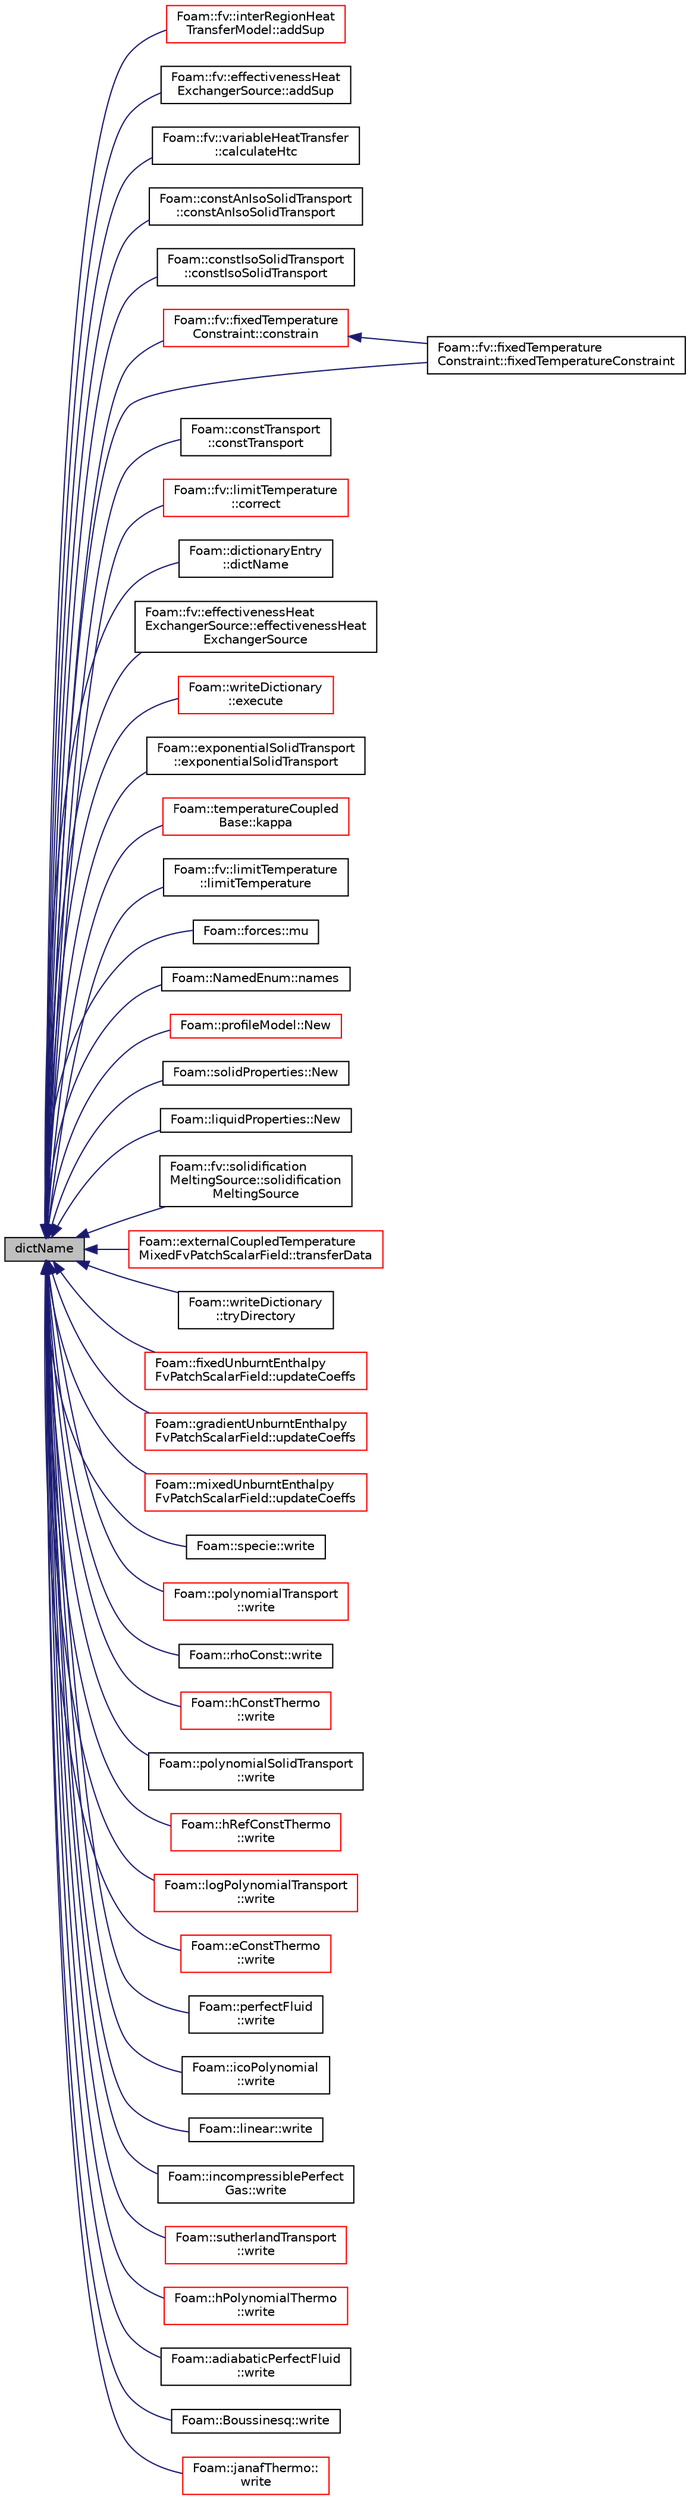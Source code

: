digraph "dictName"
{
  bgcolor="transparent";
  edge [fontname="Helvetica",fontsize="10",labelfontname="Helvetica",labelfontsize="10"];
  node [fontname="Helvetica",fontsize="10",shape=record];
  rankdir="LR";
  Node1 [label="dictName",height=0.2,width=0.4,color="black", fillcolor="grey75", style="filled", fontcolor="black"];
  Node1 -> Node2 [dir="back",color="midnightblue",fontsize="10",style="solid",fontname="Helvetica"];
  Node2 [label="Foam::fv::interRegionHeat\lTransferModel::addSup",height=0.2,width=0.4,color="red",URL="$a01165.html#a9c3a3fc9e70c143a42b667f4c9485ec3",tooltip="Source term to energy equation. "];
  Node1 -> Node3 [dir="back",color="midnightblue",fontsize="10",style="solid",fontname="Helvetica"];
  Node3 [label="Foam::fv::effectivenessHeat\lExchangerSource::addSup",height=0.2,width=0.4,color="black",URL="$a00623.html#a42e5220cac26493394efed2c2c8b4ccd",tooltip="Scalar. "];
  Node1 -> Node4 [dir="back",color="midnightblue",fontsize="10",style="solid",fontname="Helvetica"];
  Node4 [label="Foam::fv::variableHeatTransfer\l::calculateHtc",height=0.2,width=0.4,color="black",URL="$a02802.html#ad1e0eb55111b46476f96087eb6869bf6",tooltip="Calculate the heat transfer coefficient. "];
  Node1 -> Node5 [dir="back",color="midnightblue",fontsize="10",style="solid",fontname="Helvetica"];
  Node5 [label="Foam::constAnIsoSolidTransport\l::constAnIsoSolidTransport",height=0.2,width=0.4,color="black",URL="$a00355.html#a64979ecc33cab96c816a69513e8f16b4",tooltip="Construct from dictionary. "];
  Node1 -> Node6 [dir="back",color="midnightblue",fontsize="10",style="solid",fontname="Helvetica"];
  Node6 [label="Foam::constIsoSolidTransport\l::constIsoSolidTransport",height=0.2,width=0.4,color="black",URL="$a00392.html#a9a579ac37a66672206b164b7cce7b5a8",tooltip="Construct from Istream. "];
  Node1 -> Node7 [dir="back",color="midnightblue",fontsize="10",style="solid",fontname="Helvetica"];
  Node7 [label="Foam::fv::fixedTemperature\lConstraint::constrain",height=0.2,width=0.4,color="red",URL="$a00835.html#a76b47d7908537fd4ab0b3d6caf4cb140",tooltip="Constrain energy equation to fix the temperature. "];
  Node7 -> Node8 [dir="back",color="midnightblue",fontsize="10",style="solid",fontname="Helvetica"];
  Node8 [label="Foam::fv::fixedTemperature\lConstraint::fixedTemperatureConstraint",height=0.2,width=0.4,color="black",URL="$a00835.html#a5140d0ad6f0c3f3cc11765d26b4b91c6",tooltip="Construct from components. "];
  Node1 -> Node9 [dir="back",color="midnightblue",fontsize="10",style="solid",fontname="Helvetica"];
  Node9 [label="Foam::constTransport\l::constTransport",height=0.2,width=0.4,color="black",URL="$a00395.html#a82f6d2852c01dadf31823085c94ab7fd",tooltip="Construct from dictionary. "];
  Node1 -> Node10 [dir="back",color="midnightblue",fontsize="10",style="solid",fontname="Helvetica"];
  Node10 [label="Foam::fv::limitTemperature\l::correct",height=0.2,width=0.4,color="red",URL="$a01327.html#ab413c9f63cec07b4f4a71580fe00a632",tooltip="Correct the energy field. "];
  Node1 -> Node11 [dir="back",color="midnightblue",fontsize="10",style="solid",fontname="Helvetica"];
  Node11 [label="Foam::dictionaryEntry\l::dictName",height=0.2,width=0.4,color="black",URL="$a00526.html#a0c0f7c5d75947353dc8dc6cbe4df98ea",tooltip="Return the local dictionary name (final part of scoped name) "];
  Node1 -> Node12 [dir="back",color="midnightblue",fontsize="10",style="solid",fontname="Helvetica"];
  Node12 [label="Foam::fv::effectivenessHeat\lExchangerSource::effectivenessHeat\lExchangerSource",height=0.2,width=0.4,color="black",URL="$a00623.html#ab70beb47d666047f9d0aff466bc02e73",tooltip="Construct from components. "];
  Node1 -> Node13 [dir="back",color="midnightblue",fontsize="10",style="solid",fontname="Helvetica"];
  Node13 [label="Foam::writeDictionary\l::execute",height=0.2,width=0.4,color="red",URL="$a02890.html#a61af3e60b94ae3e748f6fbac1e794af7",tooltip="Execute, currently does nothing. "];
  Node1 -> Node14 [dir="back",color="midnightblue",fontsize="10",style="solid",fontname="Helvetica"];
  Node14 [label="Foam::exponentialSolidTransport\l::exponentialSolidTransport",height=0.2,width=0.4,color="black",URL="$a00694.html#a188db68a4841f096accf11b9d411ff07",tooltip="Construct from dictionary. "];
  Node1 -> Node8 [dir="back",color="midnightblue",fontsize="10",style="solid",fontname="Helvetica"];
  Node1 -> Node15 [dir="back",color="midnightblue",fontsize="10",style="solid",fontname="Helvetica"];
  Node15 [label="Foam::temperatureCoupled\lBase::kappa",height=0.2,width=0.4,color="red",URL="$a02573.html#a27f7eb60b12da7ce5742958e36252898",tooltip="Given patch temperature calculate corresponding K field. "];
  Node1 -> Node16 [dir="back",color="midnightblue",fontsize="10",style="solid",fontname="Helvetica"];
  Node16 [label="Foam::fv::limitTemperature\l::limitTemperature",height=0.2,width=0.4,color="black",URL="$a01327.html#a8a3221fc200338b09ec3d01c6a36cfc2",tooltip="Construct from components. "];
  Node1 -> Node17 [dir="back",color="midnightblue",fontsize="10",style="solid",fontname="Helvetica"];
  Node17 [label="Foam::forces::mu",height=0.2,width=0.4,color="black",URL="$a00856.html#ade8fb1431336c11c1314fc324691128f",tooltip="Dynamic viscosity field. "];
  Node1 -> Node18 [dir="back",color="midnightblue",fontsize="10",style="solid",fontname="Helvetica"];
  Node18 [label="Foam::NamedEnum::names",height=0.2,width=0.4,color="black",URL="$a01572.html#a7350da3a0edd92cd11e6c479c9967dc8"];
  Node1 -> Node19 [dir="back",color="midnightblue",fontsize="10",style="solid",fontname="Helvetica"];
  Node19 [label="Foam::profileModel::New",height=0.2,width=0.4,color="red",URL="$a02008.html#ae556255d53d2ffe84e154d1205a2f7a5",tooltip="Return a reference to the selected fvOption model. "];
  Node1 -> Node20 [dir="back",color="midnightblue",fontsize="10",style="solid",fontname="Helvetica"];
  Node20 [label="Foam::solidProperties::New",height=0.2,width=0.4,color="black",URL="$a02383.html#a6c6b504a35b769611294632fb557401f",tooltip="Return a pointer to a new solidProperties created from dictionary. "];
  Node1 -> Node21 [dir="back",color="midnightblue",fontsize="10",style="solid",fontname="Helvetica"];
  Node21 [label="Foam::liquidProperties::New",height=0.2,width=0.4,color="black",URL="$a01362.html#adb99f56946c927dc4bdb651275340f61",tooltip="Return a pointer to a new liquidProperties created from dictionary. "];
  Node1 -> Node22 [dir="back",color="midnightblue",fontsize="10",style="solid",fontname="Helvetica"];
  Node22 [label="Foam::fv::solidification\lMeltingSource::solidification\lMeltingSource",height=0.2,width=0.4,color="black",URL="$a02379.html#a10534420c378499d12763983dfc41687",tooltip="Construct from explicit source name and mesh. "];
  Node1 -> Node23 [dir="back",color="midnightblue",fontsize="10",style="solid",fontname="Helvetica"];
  Node23 [label="Foam::externalCoupledTemperature\lMixedFvPatchScalarField::transferData",height=0.2,width=0.4,color="red",URL="$a00707.html#a0b1b3cb36932ce3499b0f68b6172d183",tooltip="Transfer data for external source. "];
  Node1 -> Node24 [dir="back",color="midnightblue",fontsize="10",style="solid",fontname="Helvetica"];
  Node24 [label="Foam::writeDictionary\l::tryDirectory",height=0.2,width=0.4,color="black",URL="$a02890.html#a113e00641d54672c81a440cfcb170ce2",tooltip="Helper function to write the dictionary if found at location. "];
  Node1 -> Node25 [dir="back",color="midnightblue",fontsize="10",style="solid",fontname="Helvetica"];
  Node25 [label="Foam::fixedUnburntEnthalpy\lFvPatchScalarField::updateCoeffs",height=0.2,width=0.4,color="red",URL="$a00837.html#a7e24eafac629d3733181cd942d4c902f",tooltip="Update the coefficients associated with the patch field. "];
  Node1 -> Node26 [dir="back",color="midnightblue",fontsize="10",style="solid",fontname="Helvetica"];
  Node26 [label="Foam::gradientUnburntEnthalpy\lFvPatchScalarField::updateCoeffs",height=0.2,width=0.4,color="red",URL="$a00942.html#a7e24eafac629d3733181cd942d4c902f",tooltip="Update the coefficients associated with the patch field. "];
  Node1 -> Node27 [dir="back",color="midnightblue",fontsize="10",style="solid",fontname="Helvetica"];
  Node27 [label="Foam::mixedUnburntEnthalpy\lFvPatchScalarField::updateCoeffs",height=0.2,width=0.4,color="red",URL="$a01518.html#a7e24eafac629d3733181cd942d4c902f",tooltip="Update the coefficients associated with the patch field. "];
  Node1 -> Node28 [dir="back",color="midnightblue",fontsize="10",style="solid",fontname="Helvetica"];
  Node28 [label="Foam::specie::write",height=0.2,width=0.4,color="black",URL="$a02400.html#a4bc86b48333705e13add9de0db8eebd3",tooltip="Write to Ostream. "];
  Node1 -> Node29 [dir="back",color="midnightblue",fontsize="10",style="solid",fontname="Helvetica"];
  Node29 [label="Foam::polynomialTransport\l::write",height=0.2,width=0.4,color="red",URL="$a01938.html#a4bc86b48333705e13add9de0db8eebd3",tooltip="Write to Ostream. "];
  Node1 -> Node30 [dir="back",color="midnightblue",fontsize="10",style="solid",fontname="Helvetica"];
  Node30 [label="Foam::rhoConst::write",height=0.2,width=0.4,color="black",URL="$a02203.html#a4bc86b48333705e13add9de0db8eebd3",tooltip="Write to Ostream. "];
  Node1 -> Node31 [dir="back",color="midnightblue",fontsize="10",style="solid",fontname="Helvetica"];
  Node31 [label="Foam::hConstThermo\l::write",height=0.2,width=0.4,color="red",URL="$a00988.html#a4bc86b48333705e13add9de0db8eebd3",tooltip="Write to Ostream. "];
  Node1 -> Node32 [dir="back",color="midnightblue",fontsize="10",style="solid",fontname="Helvetica"];
  Node32 [label="Foam::polynomialSolidTransport\l::write",height=0.2,width=0.4,color="black",URL="$a01937.html#a4bc86b48333705e13add9de0db8eebd3",tooltip="Write to Ostream. "];
  Node1 -> Node33 [dir="back",color="midnightblue",fontsize="10",style="solid",fontname="Helvetica"];
  Node33 [label="Foam::hRefConstThermo\l::write",height=0.2,width=0.4,color="red",URL="$a01017.html#a4bc86b48333705e13add9de0db8eebd3",tooltip="Write to Ostream. "];
  Node1 -> Node34 [dir="back",color="midnightblue",fontsize="10",style="solid",fontname="Helvetica"];
  Node34 [label="Foam::logPolynomialTransport\l::write",height=0.2,width=0.4,color="red",URL="$a01382.html#a4bc86b48333705e13add9de0db8eebd3",tooltip="Write to Ostream. "];
  Node1 -> Node35 [dir="back",color="midnightblue",fontsize="10",style="solid",fontname="Helvetica"];
  Node35 [label="Foam::eConstThermo\l::write",height=0.2,width=0.4,color="red",URL="$a00609.html#a4bc86b48333705e13add9de0db8eebd3",tooltip="Write to Ostream. "];
  Node1 -> Node36 [dir="back",color="midnightblue",fontsize="10",style="solid",fontname="Helvetica"];
  Node36 [label="Foam::perfectFluid\l::write",height=0.2,width=0.4,color="black",URL="$a01834.html#a4bc86b48333705e13add9de0db8eebd3",tooltip="Write to Ostream. "];
  Node1 -> Node37 [dir="back",color="midnightblue",fontsize="10",style="solid",fontname="Helvetica"];
  Node37 [label="Foam::icoPolynomial\l::write",height=0.2,width=0.4,color="black",URL="$a01027.html#a4bc86b48333705e13add9de0db8eebd3",tooltip="Write to Ostream. "];
  Node1 -> Node38 [dir="back",color="midnightblue",fontsize="10",style="solid",fontname="Helvetica"];
  Node38 [label="Foam::linear::write",height=0.2,width=0.4,color="black",URL="$a01335.html#a4bc86b48333705e13add9de0db8eebd3",tooltip="Write to Ostream. "];
  Node1 -> Node39 [dir="back",color="midnightblue",fontsize="10",style="solid",fontname="Helvetica"];
  Node39 [label="Foam::incompressiblePerfect\lGas::write",height=0.2,width=0.4,color="black",URL="$a01047.html#a4bc86b48333705e13add9de0db8eebd3",tooltip="Write to Ostream. "];
  Node1 -> Node40 [dir="back",color="midnightblue",fontsize="10",style="solid",fontname="Helvetica"];
  Node40 [label="Foam::sutherlandTransport\l::write",height=0.2,width=0.4,color="red",URL="$a02522.html#a4bc86b48333705e13add9de0db8eebd3",tooltip="Write to Ostream. "];
  Node1 -> Node41 [dir="back",color="midnightblue",fontsize="10",style="solid",fontname="Helvetica"];
  Node41 [label="Foam::hPolynomialThermo\l::write",height=0.2,width=0.4,color="red",URL="$a01015.html#a4bc86b48333705e13add9de0db8eebd3",tooltip="Write to Ostream. "];
  Node1 -> Node42 [dir="back",color="midnightblue",fontsize="10",style="solid",fontname="Helvetica"];
  Node42 [label="Foam::adiabaticPerfectFluid\l::write",height=0.2,width=0.4,color="black",URL="$a00030.html#a4bc86b48333705e13add9de0db8eebd3",tooltip="Write to Ostream. "];
  Node1 -> Node43 [dir="back",color="midnightblue",fontsize="10",style="solid",fontname="Helvetica"];
  Node43 [label="Foam::Boussinesq::write",height=0.2,width=0.4,color="black",URL="$a00157.html#a4bc86b48333705e13add9de0db8eebd3",tooltip="Write to Ostream. "];
  Node1 -> Node44 [dir="back",color="midnightblue",fontsize="10",style="solid",fontname="Helvetica"];
  Node44 [label="Foam::janafThermo::\lwrite",height=0.2,width=0.4,color="red",URL="$a01218.html#a4bc86b48333705e13add9de0db8eebd3",tooltip="Write to Ostream. "];
}
